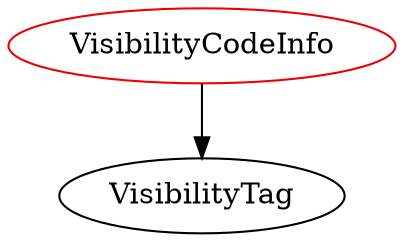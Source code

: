 digraph visibilitycodeinfo{
VisibilityCodeInfo	[shape=oval, color=red2, label="VisibilityCodeInfo"];
VisibilityCodeInfo -> VisibilityTag;
}
